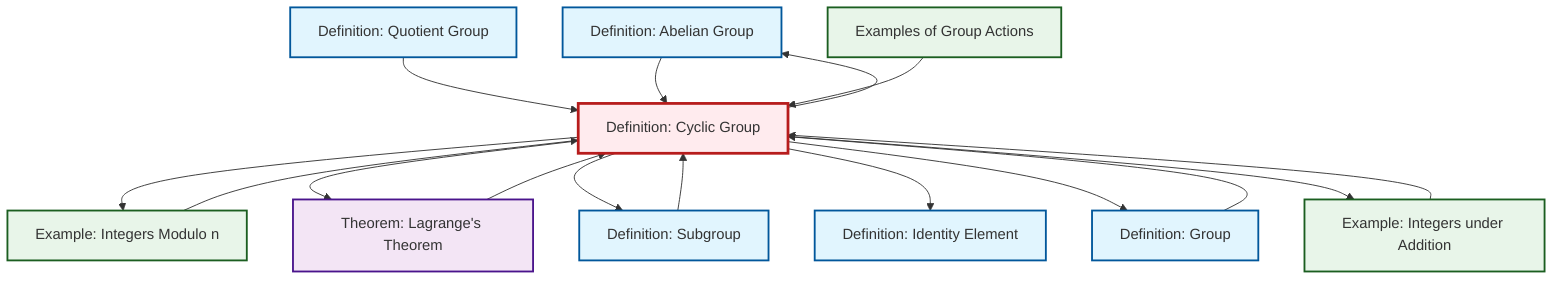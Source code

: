 graph TD
    classDef definition fill:#e1f5fe,stroke:#01579b,stroke-width:2px
    classDef theorem fill:#f3e5f5,stroke:#4a148c,stroke-width:2px
    classDef axiom fill:#fff3e0,stroke:#e65100,stroke-width:2px
    classDef example fill:#e8f5e9,stroke:#1b5e20,stroke-width:2px
    classDef current fill:#ffebee,stroke:#b71c1c,stroke-width:3px
    def-abelian-group["Definition: Abelian Group"]:::definition
    ex-integers-addition["Example: Integers under Addition"]:::example
    ex-group-action-examples["Examples of Group Actions"]:::example
    def-quotient-group["Definition: Quotient Group"]:::definition
    ex-quotient-integers-mod-n["Example: Integers Modulo n"]:::example
    def-cyclic-group["Definition: Cyclic Group"]:::definition
    thm-lagrange["Theorem: Lagrange's Theorem"]:::theorem
    def-identity-element["Definition: Identity Element"]:::definition
    def-group["Definition: Group"]:::definition
    def-subgroup["Definition: Subgroup"]:::definition
    thm-lagrange --> def-cyclic-group
    def-cyclic-group --> ex-quotient-integers-mod-n
    def-cyclic-group --> thm-lagrange
    def-cyclic-group --> def-subgroup
    def-quotient-group --> def-cyclic-group
    def-group --> def-cyclic-group
    def-cyclic-group --> def-identity-element
    ex-quotient-integers-mod-n --> def-cyclic-group
    def-cyclic-group --> def-abelian-group
    def-subgroup --> def-cyclic-group
    def-abelian-group --> def-cyclic-group
    def-cyclic-group --> def-group
    ex-group-action-examples --> def-cyclic-group
    ex-integers-addition --> def-cyclic-group
    def-cyclic-group --> ex-integers-addition
    class def-cyclic-group current